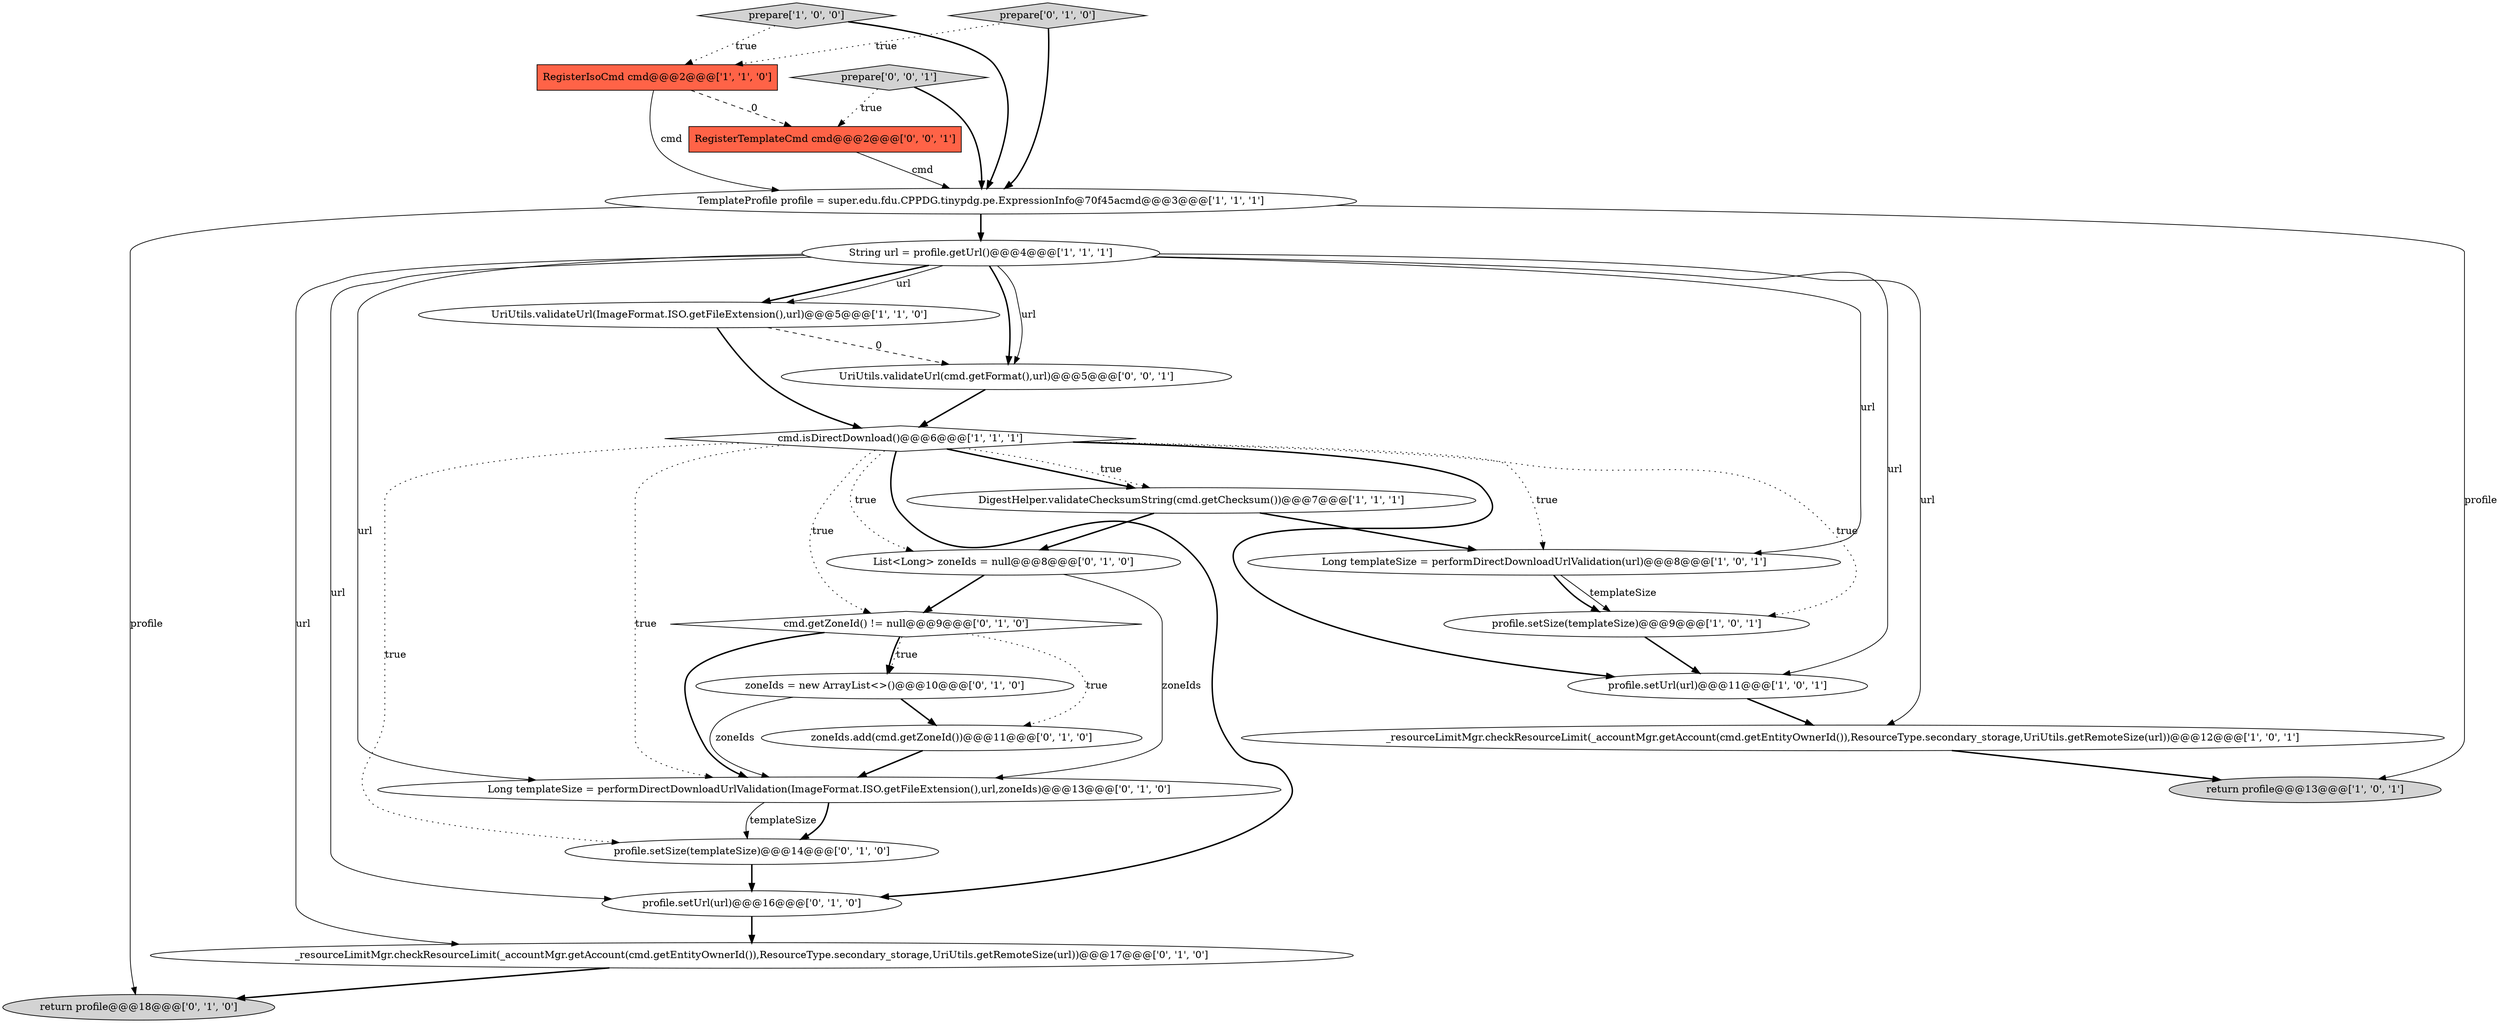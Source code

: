 digraph {
2 [style = filled, label = "prepare['1', '0', '0']", fillcolor = lightgray, shape = diamond image = "AAA0AAABBB1BBB"];
16 [style = filled, label = "_resourceLimitMgr.checkResourceLimit(_accountMgr.getAccount(cmd.getEntityOwnerId()),ResourceType.secondary_storage,UriUtils.getRemoteSize(url))@@@17@@@['0', '1', '0']", fillcolor = white, shape = ellipse image = "AAA0AAABBB2BBB"];
5 [style = filled, label = "Long templateSize = performDirectDownloadUrlValidation(url)@@@8@@@['1', '0', '1']", fillcolor = white, shape = ellipse image = "AAA0AAABBB1BBB"];
10 [style = filled, label = "return profile@@@13@@@['1', '0', '1']", fillcolor = lightgray, shape = ellipse image = "AAA0AAABBB1BBB"];
20 [style = filled, label = "List<Long> zoneIds = null@@@8@@@['0', '1', '0']", fillcolor = white, shape = ellipse image = "AAA0AAABBB2BBB"];
11 [style = filled, label = "profile.setUrl(url)@@@11@@@['1', '0', '1']", fillcolor = white, shape = ellipse image = "AAA0AAABBB1BBB"];
24 [style = filled, label = "prepare['0', '0', '1']", fillcolor = lightgray, shape = diamond image = "AAA0AAABBB3BBB"];
6 [style = filled, label = "UriUtils.validateUrl(ImageFormat.ISO.getFileExtension(),url)@@@5@@@['1', '1', '0']", fillcolor = white, shape = ellipse image = "AAA0AAABBB1BBB"];
9 [style = filled, label = "_resourceLimitMgr.checkResourceLimit(_accountMgr.getAccount(cmd.getEntityOwnerId()),ResourceType.secondary_storage,UriUtils.getRemoteSize(url))@@@12@@@['1', '0', '1']", fillcolor = white, shape = ellipse image = "AAA0AAABBB1BBB"];
1 [style = filled, label = "cmd.isDirectDownload()@@@6@@@['1', '1', '1']", fillcolor = white, shape = diamond image = "AAA0AAABBB1BBB"];
8 [style = filled, label = "RegisterIsoCmd cmd@@@2@@@['1', '1', '0']", fillcolor = tomato, shape = box image = "AAA0AAABBB1BBB"];
23 [style = filled, label = "RegisterTemplateCmd cmd@@@2@@@['0', '0', '1']", fillcolor = tomato, shape = box image = "AAA0AAABBB3BBB"];
19 [style = filled, label = "zoneIds = new ArrayList<>()@@@10@@@['0', '1', '0']", fillcolor = white, shape = ellipse image = "AAA1AAABBB2BBB"];
14 [style = filled, label = "cmd.getZoneId() != null@@@9@@@['0', '1', '0']", fillcolor = white, shape = diamond image = "AAA1AAABBB2BBB"];
18 [style = filled, label = "prepare['0', '1', '0']", fillcolor = lightgray, shape = diamond image = "AAA0AAABBB2BBB"];
22 [style = filled, label = "UriUtils.validateUrl(cmd.getFormat(),url)@@@5@@@['0', '0', '1']", fillcolor = white, shape = ellipse image = "AAA0AAABBB3BBB"];
13 [style = filled, label = "return profile@@@18@@@['0', '1', '0']", fillcolor = lightgray, shape = ellipse image = "AAA0AAABBB2BBB"];
17 [style = filled, label = "profile.setUrl(url)@@@16@@@['0', '1', '0']", fillcolor = white, shape = ellipse image = "AAA0AAABBB2BBB"];
7 [style = filled, label = "profile.setSize(templateSize)@@@9@@@['1', '0', '1']", fillcolor = white, shape = ellipse image = "AAA0AAABBB1BBB"];
12 [style = filled, label = "Long templateSize = performDirectDownloadUrlValidation(ImageFormat.ISO.getFileExtension(),url,zoneIds)@@@13@@@['0', '1', '0']", fillcolor = white, shape = ellipse image = "AAA1AAABBB2BBB"];
21 [style = filled, label = "profile.setSize(templateSize)@@@14@@@['0', '1', '0']", fillcolor = white, shape = ellipse image = "AAA0AAABBB2BBB"];
0 [style = filled, label = "String url = profile.getUrl()@@@4@@@['1', '1', '1']", fillcolor = white, shape = ellipse image = "AAA0AAABBB1BBB"];
4 [style = filled, label = "DigestHelper.validateChecksumString(cmd.getChecksum())@@@7@@@['1', '1', '1']", fillcolor = white, shape = ellipse image = "AAA0AAABBB1BBB"];
15 [style = filled, label = "zoneIds.add(cmd.getZoneId())@@@11@@@['0', '1', '0']", fillcolor = white, shape = ellipse image = "AAA1AAABBB2BBB"];
3 [style = filled, label = "TemplateProfile profile = super.edu.fdu.CPPDG.tinypdg.pe.ExpressionInfo@70f45acmd@@@3@@@['1', '1', '1']", fillcolor = white, shape = ellipse image = "AAA0AAABBB1BBB"];
0->9 [style = solid, label="url"];
0->6 [style = bold, label=""];
18->3 [style = bold, label=""];
3->13 [style = solid, label="profile"];
0->17 [style = solid, label="url"];
0->16 [style = solid, label="url"];
0->22 [style = bold, label=""];
2->8 [style = dotted, label="true"];
15->12 [style = bold, label=""];
3->10 [style = solid, label="profile"];
4->5 [style = bold, label=""];
21->17 [style = bold, label=""];
1->7 [style = dotted, label="true"];
12->21 [style = bold, label=""];
19->15 [style = bold, label=""];
18->8 [style = dotted, label="true"];
0->11 [style = solid, label="url"];
11->9 [style = bold, label=""];
14->12 [style = bold, label=""];
14->19 [style = bold, label=""];
7->11 [style = bold, label=""];
16->13 [style = bold, label=""];
6->22 [style = dashed, label="0"];
4->20 [style = bold, label=""];
1->11 [style = bold, label=""];
2->3 [style = bold, label=""];
8->23 [style = dashed, label="0"];
12->21 [style = solid, label="templateSize"];
5->7 [style = solid, label="templateSize"];
24->23 [style = dotted, label="true"];
14->15 [style = dotted, label="true"];
1->5 [style = dotted, label="true"];
1->21 [style = dotted, label="true"];
3->0 [style = bold, label=""];
0->5 [style = solid, label="url"];
24->3 [style = bold, label=""];
1->17 [style = bold, label=""];
1->12 [style = dotted, label="true"];
1->20 [style = dotted, label="true"];
1->4 [style = bold, label=""];
14->19 [style = dotted, label="true"];
9->10 [style = bold, label=""];
1->14 [style = dotted, label="true"];
0->6 [style = solid, label="url"];
8->3 [style = solid, label="cmd"];
20->12 [style = solid, label="zoneIds"];
20->14 [style = bold, label=""];
22->1 [style = bold, label=""];
17->16 [style = bold, label=""];
6->1 [style = bold, label=""];
1->4 [style = dotted, label="true"];
0->22 [style = solid, label="url"];
5->7 [style = bold, label=""];
0->12 [style = solid, label="url"];
23->3 [style = solid, label="cmd"];
19->12 [style = solid, label="zoneIds"];
}
